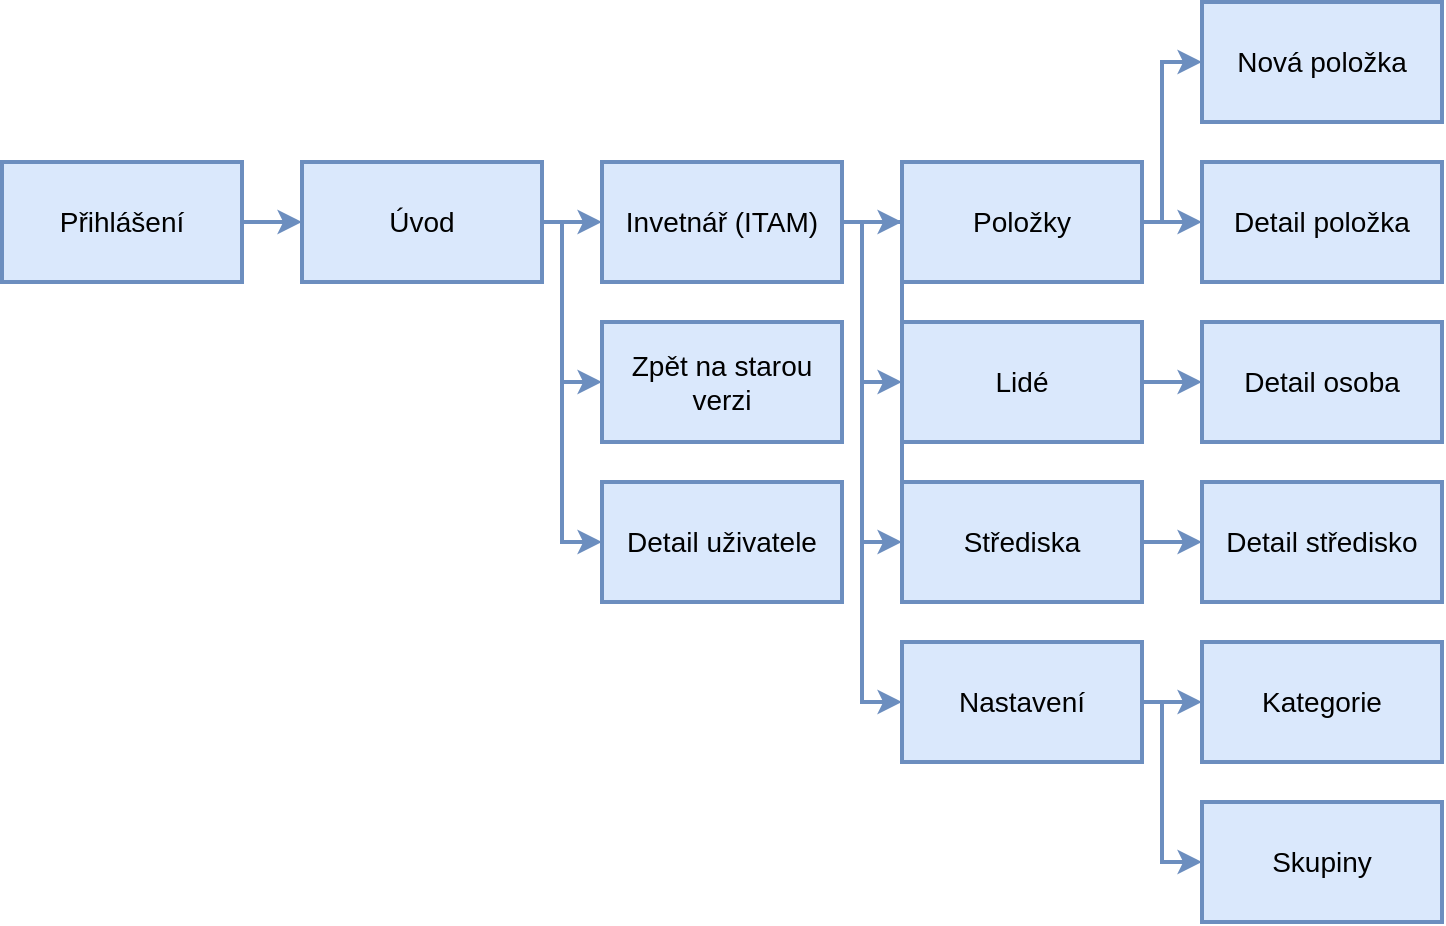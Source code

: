 <mxfile version="24.8.9">
  <diagram name="Page-1" id="ubJcSpXx6suaJR83Bl8y">
    <mxGraphModel dx="954" dy="1746" grid="1" gridSize="10" guides="1" tooltips="1" connect="1" arrows="1" fold="1" page="1" pageScale="1" pageWidth="850" pageHeight="1100" math="0" shadow="0">
      <root>
        <mxCell id="0" />
        <mxCell id="1" parent="0" />
        <mxCell id="OJv5Mxe-7RrWlMPEMzSD-4" style="edgeStyle=orthogonalEdgeStyle;rounded=0;orthogonalLoop=1;jettySize=auto;html=1;exitX=1;exitY=0.5;exitDx=0;exitDy=0;entryX=0;entryY=0.5;entryDx=0;entryDy=0;fontSize=14;strokeWidth=2;fillColor=#dae8fc;strokeColor=#6c8ebf;" edge="1" parent="1" source="OJv5Mxe-7RrWlMPEMzSD-1" target="OJv5Mxe-7RrWlMPEMzSD-2">
          <mxGeometry relative="1" as="geometry" />
        </mxCell>
        <mxCell id="OJv5Mxe-7RrWlMPEMzSD-1" value="Přihlášení" style="rounded=0;whiteSpace=wrap;html=1;fontSize=14;strokeWidth=2;fillColor=#dae8fc;strokeColor=#6c8ebf;" vertex="1" parent="1">
          <mxGeometry x="80" y="80" width="120" height="60" as="geometry" />
        </mxCell>
        <mxCell id="OJv5Mxe-7RrWlMPEMzSD-6" style="edgeStyle=orthogonalEdgeStyle;rounded=0;orthogonalLoop=1;jettySize=auto;html=1;exitX=1;exitY=0.5;exitDx=0;exitDy=0;entryX=0;entryY=0.5;entryDx=0;entryDy=0;fontSize=14;strokeWidth=2;fillColor=#dae8fc;strokeColor=#6c8ebf;" edge="1" parent="1" source="OJv5Mxe-7RrWlMPEMzSD-2" target="OJv5Mxe-7RrWlMPEMzSD-3">
          <mxGeometry relative="1" as="geometry" />
        </mxCell>
        <mxCell id="OJv5Mxe-7RrWlMPEMzSD-17" style="edgeStyle=orthogonalEdgeStyle;rounded=0;orthogonalLoop=1;jettySize=auto;html=1;exitX=1;exitY=0.5;exitDx=0;exitDy=0;entryX=0;entryY=0.5;entryDx=0;entryDy=0;fontSize=14;strokeWidth=2;fillColor=#dae8fc;strokeColor=#6c8ebf;" edge="1" parent="1" source="OJv5Mxe-7RrWlMPEMzSD-2" target="OJv5Mxe-7RrWlMPEMzSD-7">
          <mxGeometry relative="1" as="geometry">
            <Array as="points">
              <mxPoint x="360" y="110" />
              <mxPoint x="360" y="190" />
            </Array>
          </mxGeometry>
        </mxCell>
        <mxCell id="OJv5Mxe-7RrWlMPEMzSD-18" style="edgeStyle=orthogonalEdgeStyle;rounded=0;orthogonalLoop=1;jettySize=auto;html=1;exitX=1;exitY=0.5;exitDx=0;exitDy=0;entryX=0;entryY=0.5;entryDx=0;entryDy=0;fontSize=14;strokeWidth=2;fillColor=#dae8fc;strokeColor=#6c8ebf;" edge="1" parent="1" source="OJv5Mxe-7RrWlMPEMzSD-2" target="OJv5Mxe-7RrWlMPEMzSD-8">
          <mxGeometry relative="1" as="geometry">
            <Array as="points">
              <mxPoint x="360" y="110" />
              <mxPoint x="360" y="270" />
            </Array>
          </mxGeometry>
        </mxCell>
        <mxCell id="OJv5Mxe-7RrWlMPEMzSD-2" value="Úvod" style="rounded=0;whiteSpace=wrap;html=1;fontSize=14;strokeWidth=2;fillColor=#dae8fc;strokeColor=#6c8ebf;" vertex="1" parent="1">
          <mxGeometry x="230" y="80" width="120" height="60" as="geometry" />
        </mxCell>
        <mxCell id="OJv5Mxe-7RrWlMPEMzSD-14" style="edgeStyle=orthogonalEdgeStyle;rounded=0;orthogonalLoop=1;jettySize=auto;html=1;exitX=1;exitY=0.5;exitDx=0;exitDy=0;entryX=0;entryY=0.5;entryDx=0;entryDy=0;fontSize=14;strokeWidth=2;fillColor=#dae8fc;strokeColor=#6c8ebf;" edge="1" parent="1" source="OJv5Mxe-7RrWlMPEMzSD-3" target="OJv5Mxe-7RrWlMPEMzSD-9">
          <mxGeometry relative="1" as="geometry" />
        </mxCell>
        <mxCell id="OJv5Mxe-7RrWlMPEMzSD-16" style="edgeStyle=orthogonalEdgeStyle;rounded=0;orthogonalLoop=1;jettySize=auto;html=1;exitX=0;exitY=0.5;exitDx=0;exitDy=0;entryX=0;entryY=0.5;entryDx=0;entryDy=0;fontSize=14;strokeWidth=2;fillColor=#dae8fc;strokeColor=#6c8ebf;" edge="1" parent="1" source="OJv5Mxe-7RrWlMPEMzSD-11" target="OJv5Mxe-7RrWlMPEMzSD-10">
          <mxGeometry relative="1" as="geometry">
            <Array as="points">
              <mxPoint x="530" y="110" />
              <mxPoint x="510" y="110" />
              <mxPoint x="510" y="190" />
            </Array>
          </mxGeometry>
        </mxCell>
        <mxCell id="OJv5Mxe-7RrWlMPEMzSD-19" style="edgeStyle=orthogonalEdgeStyle;rounded=0;orthogonalLoop=1;jettySize=auto;html=1;exitX=1;exitY=0.5;exitDx=0;exitDy=0;entryX=0;entryY=0.5;entryDx=0;entryDy=0;fontSize=14;strokeWidth=2;fillColor=#dae8fc;strokeColor=#6c8ebf;" edge="1" parent="1" source="OJv5Mxe-7RrWlMPEMzSD-3" target="OJv5Mxe-7RrWlMPEMzSD-11">
          <mxGeometry relative="1" as="geometry">
            <Array as="points">
              <mxPoint x="510" y="110" />
              <mxPoint x="510" y="270" />
            </Array>
          </mxGeometry>
        </mxCell>
        <mxCell id="OJv5Mxe-7RrWlMPEMzSD-20" style="edgeStyle=orthogonalEdgeStyle;rounded=0;orthogonalLoop=1;jettySize=auto;html=1;exitX=1;exitY=0.5;exitDx=0;exitDy=0;entryX=0;entryY=0.5;entryDx=0;entryDy=0;fontSize=14;strokeWidth=2;fillColor=#dae8fc;strokeColor=#6c8ebf;" edge="1" parent="1" source="OJv5Mxe-7RrWlMPEMzSD-3" target="OJv5Mxe-7RrWlMPEMzSD-12">
          <mxGeometry relative="1" as="geometry">
            <Array as="points">
              <mxPoint x="510" y="110" />
              <mxPoint x="510" y="350" />
            </Array>
          </mxGeometry>
        </mxCell>
        <mxCell id="OJv5Mxe-7RrWlMPEMzSD-3" value="Invetnář (ITAM)" style="rounded=0;whiteSpace=wrap;html=1;fontSize=14;strokeWidth=2;fillColor=#dae8fc;strokeColor=#6c8ebf;" vertex="1" parent="1">
          <mxGeometry x="380" y="80" width="120" height="60" as="geometry" />
        </mxCell>
        <mxCell id="OJv5Mxe-7RrWlMPEMzSD-7" value="Zpět na starou verzi" style="whiteSpace=wrap;html=1;fontSize=14;strokeWidth=2;fillColor=#dae8fc;strokeColor=#6c8ebf;" vertex="1" parent="1">
          <mxGeometry x="380" y="160" width="120" height="60" as="geometry" />
        </mxCell>
        <mxCell id="OJv5Mxe-7RrWlMPEMzSD-8" value="Detail uživatele" style="rounded=0;whiteSpace=wrap;html=1;fontSize=14;strokeWidth=2;fillColor=#dae8fc;strokeColor=#6c8ebf;" vertex="1" parent="1">
          <mxGeometry x="380" y="240" width="120" height="60" as="geometry" />
        </mxCell>
        <mxCell id="OJv5Mxe-7RrWlMPEMzSD-27" style="edgeStyle=orthogonalEdgeStyle;rounded=0;orthogonalLoop=1;jettySize=auto;html=1;exitX=1;exitY=0.5;exitDx=0;exitDy=0;entryX=0;entryY=0.5;entryDx=0;entryDy=0;fontSize=14;strokeWidth=2;fillColor=#dae8fc;strokeColor=#6c8ebf;" edge="1" parent="1" source="OJv5Mxe-7RrWlMPEMzSD-9" target="OJv5Mxe-7RrWlMPEMzSD-21">
          <mxGeometry relative="1" as="geometry" />
        </mxCell>
        <mxCell id="OJv5Mxe-7RrWlMPEMzSD-30" style="edgeStyle=orthogonalEdgeStyle;rounded=0;orthogonalLoop=1;jettySize=auto;html=1;exitX=1;exitY=0.5;exitDx=0;exitDy=0;entryX=0;entryY=0.5;entryDx=0;entryDy=0;fontSize=14;strokeWidth=2;fillColor=#dae8fc;strokeColor=#6c8ebf;" edge="1" parent="1" source="OJv5Mxe-7RrWlMPEMzSD-9" target="OJv5Mxe-7RrWlMPEMzSD-22">
          <mxGeometry relative="1" as="geometry">
            <Array as="points">
              <mxPoint x="660" y="110" />
              <mxPoint x="660" y="30" />
            </Array>
          </mxGeometry>
        </mxCell>
        <mxCell id="OJv5Mxe-7RrWlMPEMzSD-9" value="Položky" style="rounded=0;whiteSpace=wrap;html=1;fontSize=14;strokeWidth=2;fillColor=#dae8fc;strokeColor=#6c8ebf;" vertex="1" parent="1">
          <mxGeometry x="530" y="80" width="120" height="60" as="geometry" />
        </mxCell>
        <mxCell id="OJv5Mxe-7RrWlMPEMzSD-31" style="edgeStyle=orthogonalEdgeStyle;rounded=0;orthogonalLoop=1;jettySize=auto;html=1;exitX=1;exitY=0.5;exitDx=0;exitDy=0;entryX=0;entryY=0.5;entryDx=0;entryDy=0;fontSize=14;strokeWidth=2;fillColor=#dae8fc;strokeColor=#6c8ebf;" edge="1" parent="1" source="OJv5Mxe-7RrWlMPEMzSD-10" target="OJv5Mxe-7RrWlMPEMzSD-23">
          <mxGeometry relative="1" as="geometry" />
        </mxCell>
        <mxCell id="OJv5Mxe-7RrWlMPEMzSD-10" value="Lidé" style="rounded=0;whiteSpace=wrap;html=1;fontSize=14;strokeWidth=2;fillColor=#dae8fc;strokeColor=#6c8ebf;" vertex="1" parent="1">
          <mxGeometry x="530" y="160" width="120" height="60" as="geometry" />
        </mxCell>
        <mxCell id="OJv5Mxe-7RrWlMPEMzSD-32" style="edgeStyle=orthogonalEdgeStyle;rounded=0;orthogonalLoop=1;jettySize=auto;html=1;exitX=1;exitY=0.5;exitDx=0;exitDy=0;entryX=0;entryY=0.5;entryDx=0;entryDy=0;fontSize=14;strokeWidth=2;fillColor=#dae8fc;strokeColor=#6c8ebf;" edge="1" parent="1" source="OJv5Mxe-7RrWlMPEMzSD-11" target="OJv5Mxe-7RrWlMPEMzSD-24">
          <mxGeometry relative="1" as="geometry" />
        </mxCell>
        <mxCell id="OJv5Mxe-7RrWlMPEMzSD-11" value="Střediska" style="rounded=0;whiteSpace=wrap;html=1;fontSize=14;strokeWidth=2;fillColor=#dae8fc;strokeColor=#6c8ebf;" vertex="1" parent="1">
          <mxGeometry x="530" y="240" width="120" height="60" as="geometry" />
        </mxCell>
        <mxCell id="OJv5Mxe-7RrWlMPEMzSD-33" style="edgeStyle=orthogonalEdgeStyle;rounded=0;orthogonalLoop=1;jettySize=auto;html=1;exitX=1;exitY=0.5;exitDx=0;exitDy=0;entryX=0;entryY=0.5;entryDx=0;entryDy=0;fontSize=14;strokeWidth=2;fillColor=#dae8fc;strokeColor=#6c8ebf;" edge="1" parent="1" source="OJv5Mxe-7RrWlMPEMzSD-12" target="OJv5Mxe-7RrWlMPEMzSD-25">
          <mxGeometry relative="1" as="geometry" />
        </mxCell>
        <mxCell id="OJv5Mxe-7RrWlMPEMzSD-34" style="edgeStyle=orthogonalEdgeStyle;rounded=0;orthogonalLoop=1;jettySize=auto;html=1;exitX=1;exitY=0.5;exitDx=0;exitDy=0;entryX=0;entryY=0.5;entryDx=0;entryDy=0;fontSize=14;strokeWidth=2;fillColor=#dae8fc;strokeColor=#6c8ebf;" edge="1" parent="1" source="OJv5Mxe-7RrWlMPEMzSD-12" target="OJv5Mxe-7RrWlMPEMzSD-26">
          <mxGeometry relative="1" as="geometry">
            <Array as="points">
              <mxPoint x="660" y="350" />
              <mxPoint x="660" y="430" />
            </Array>
          </mxGeometry>
        </mxCell>
        <mxCell id="OJv5Mxe-7RrWlMPEMzSD-12" value="Nastavení" style="rounded=0;whiteSpace=wrap;html=1;fontSize=14;strokeWidth=2;fillColor=#dae8fc;strokeColor=#6c8ebf;" vertex="1" parent="1">
          <mxGeometry x="530" y="320" width="120" height="60" as="geometry" />
        </mxCell>
        <mxCell id="OJv5Mxe-7RrWlMPEMzSD-21" value="Detail položka" style="rounded=0;whiteSpace=wrap;html=1;fontSize=14;strokeWidth=2;fillColor=#dae8fc;strokeColor=#6c8ebf;" vertex="1" parent="1">
          <mxGeometry x="680" y="80" width="120" height="60" as="geometry" />
        </mxCell>
        <mxCell id="OJv5Mxe-7RrWlMPEMzSD-22" value="Nová položka" style="rounded=0;whiteSpace=wrap;html=1;fontSize=14;strokeWidth=2;fillColor=#dae8fc;strokeColor=#6c8ebf;" vertex="1" parent="1">
          <mxGeometry x="680" width="120" height="60" as="geometry" />
        </mxCell>
        <mxCell id="OJv5Mxe-7RrWlMPEMzSD-23" value="Detail osoba" style="rounded=0;whiteSpace=wrap;html=1;fontSize=14;strokeWidth=2;fillColor=#dae8fc;strokeColor=#6c8ebf;" vertex="1" parent="1">
          <mxGeometry x="680" y="160" width="120" height="60" as="geometry" />
        </mxCell>
        <mxCell id="OJv5Mxe-7RrWlMPEMzSD-24" value="Detail středisko" style="rounded=0;whiteSpace=wrap;html=1;fontSize=14;strokeWidth=2;fillColor=#dae8fc;strokeColor=#6c8ebf;" vertex="1" parent="1">
          <mxGeometry x="680" y="240" width="120" height="60" as="geometry" />
        </mxCell>
        <mxCell id="OJv5Mxe-7RrWlMPEMzSD-25" value="Kategorie" style="rounded=0;whiteSpace=wrap;html=1;fontSize=14;strokeWidth=2;fillColor=#dae8fc;strokeColor=#6c8ebf;" vertex="1" parent="1">
          <mxGeometry x="680" y="320" width="120" height="60" as="geometry" />
        </mxCell>
        <mxCell id="OJv5Mxe-7RrWlMPEMzSD-26" value="Skupiny" style="rounded=0;whiteSpace=wrap;html=1;fontSize=14;strokeWidth=2;fillColor=#dae8fc;strokeColor=#6c8ebf;" vertex="1" parent="1">
          <mxGeometry x="680" y="400" width="120" height="60" as="geometry" />
        </mxCell>
      </root>
    </mxGraphModel>
  </diagram>
</mxfile>
